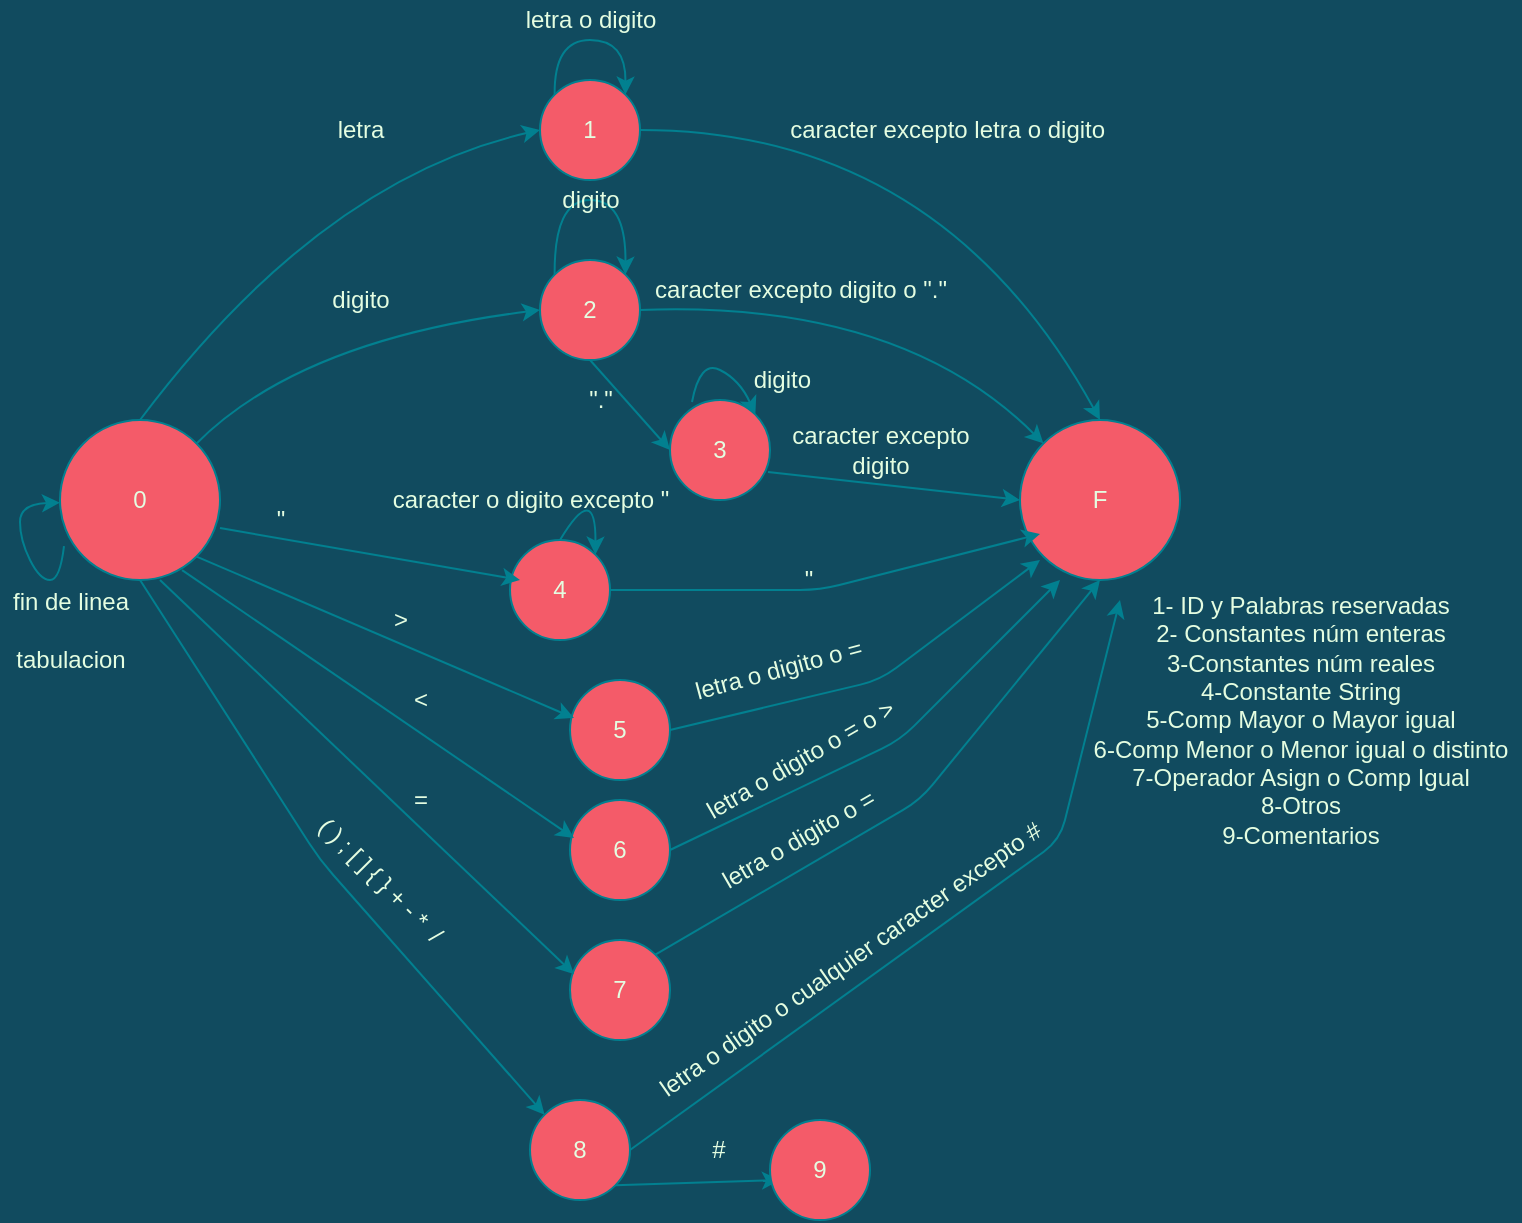 <mxfile version="15.0.5" type="device"><diagram id="QFU0UP-GyJwQOvjJOeYV" name="Página-1"><mxGraphModel dx="1422" dy="794" grid="1" gridSize="10" guides="1" tooltips="1" connect="1" arrows="1" fold="1" page="1" pageScale="1" pageWidth="827" pageHeight="1169" background="#114B5F" math="0" shadow="0"><root><mxCell id="0"/><mxCell id="1" parent="0"/><mxCell id="3" value="0" style="ellipse;whiteSpace=wrap;html=1;aspect=fixed;fillColor=#F45B69;strokeColor=#028090;fontColor=#E4FDE1;" parent="1" vertex="1"><mxGeometry x="30" y="640" width="80" height="80" as="geometry"/></mxCell><mxCell id="4" value="1" style="ellipse;whiteSpace=wrap;html=1;aspect=fixed;fillColor=#F45B69;strokeColor=#028090;fontColor=#E4FDE1;" parent="1" vertex="1"><mxGeometry x="270" y="470" width="50" height="50" as="geometry"/></mxCell><mxCell id="5" value="2" style="ellipse;whiteSpace=wrap;html=1;aspect=fixed;fillColor=#F45B69;strokeColor=#028090;fontColor=#E4FDE1;" parent="1" vertex="1"><mxGeometry x="270" y="560" width="50" height="50" as="geometry"/></mxCell><mxCell id="6" value="3" style="ellipse;whiteSpace=wrap;html=1;aspect=fixed;fillColor=#F45B69;strokeColor=#028090;fontColor=#E4FDE1;" parent="1" vertex="1"><mxGeometry x="335" y="630" width="50" height="50" as="geometry"/></mxCell><mxCell id="7" value="4" style="ellipse;whiteSpace=wrap;html=1;aspect=fixed;fillColor=#F45B69;strokeColor=#028090;fontColor=#E4FDE1;" parent="1" vertex="1"><mxGeometry x="255" y="700" width="50" height="50" as="geometry"/></mxCell><mxCell id="12" value="" style="endArrow=classic;html=1;exitX=0.5;exitY=1;exitDx=0;exitDy=0;entryX=0;entryY=0.5;entryDx=0;entryDy=0;strokeColor=#028090;labelBackgroundColor=#114B5F;fontColor=#E4FDE1;" parent="1" source="5" target="6" edge="1"><mxGeometry width="50" height="50" relative="1" as="geometry"><mxPoint x="108.284" y="661.716" as="sourcePoint"/><mxPoint x="280" y="595" as="targetPoint"/></mxGeometry></mxCell><mxCell id="15" value="" style="curved=1;endArrow=classic;html=1;exitX=0;exitY=0;exitDx=0;exitDy=0;entryX=1;entryY=0;entryDx=0;entryDy=0;strokeColor=#028090;labelBackgroundColor=#114B5F;fontColor=#E4FDE1;" parent="1" source="4" target="4" edge="1"><mxGeometry width="50" height="50" relative="1" as="geometry"><mxPoint x="390" y="730" as="sourcePoint"/><mxPoint x="440" y="680" as="targetPoint"/><Array as="points"><mxPoint x="277" y="450"/><mxPoint x="313" y="450"/></Array></mxGeometry></mxCell><mxCell id="24" value="" style="curved=1;endArrow=classic;html=1;exitX=0;exitY=0;exitDx=0;exitDy=0;entryX=1;entryY=0;entryDx=0;entryDy=0;strokeColor=#028090;labelBackgroundColor=#114B5F;fontColor=#E4FDE1;" parent="1" source="5" target="5" edge="1"><mxGeometry width="50" height="50" relative="1" as="geometry"><mxPoint x="270" y="560" as="sourcePoint"/><mxPoint x="305.355" y="560" as="targetPoint"/><Array as="points"><mxPoint x="277" y="530"/><mxPoint x="313" y="530"/></Array></mxGeometry></mxCell><mxCell id="25" value="letra o digito" style="text;html=1;align=center;verticalAlign=middle;resizable=0;points=[];autosize=1;strokeColor=none;fontColor=#E4FDE1;" parent="1" vertex="1"><mxGeometry x="255" y="430" width="80" height="20" as="geometry"/></mxCell><mxCell id="26" value="digito" style="text;html=1;align=center;verticalAlign=middle;resizable=0;points=[];autosize=1;strokeColor=none;fontColor=#E4FDE1;" parent="1" vertex="1"><mxGeometry x="275" y="520" width="40" height="20" as="geometry"/></mxCell><mxCell id="27" value="letra" style="text;html=1;align=center;verticalAlign=middle;resizable=0;points=[];autosize=1;strokeColor=none;fontColor=#E4FDE1;" parent="1" vertex="1"><mxGeometry x="160" y="485" width="40" height="20" as="geometry"/></mxCell><mxCell id="28" value="digito" style="text;html=1;align=center;verticalAlign=middle;resizable=0;points=[];autosize=1;strokeColor=none;fontColor=#E4FDE1;" parent="1" vertex="1"><mxGeometry x="160" y="570" width="40" height="20" as="geometry"/></mxCell><mxCell id="44" value="F" style="ellipse;whiteSpace=wrap;html=1;aspect=fixed;fillColor=#F45B69;strokeColor=#028090;fontColor=#E4FDE1;" parent="1" vertex="1"><mxGeometry x="510" y="640" width="80" height="80" as="geometry"/></mxCell><mxCell id="48" value="" style="curved=1;endArrow=classic;html=1;exitX=1;exitY=0.5;exitDx=0;exitDy=0;entryX=0.5;entryY=0;entryDx=0;entryDy=0;strokeColor=#028090;labelBackgroundColor=#114B5F;fontColor=#E4FDE1;" parent="1" source="4" target="44" edge="1"><mxGeometry width="50" height="50" relative="1" as="geometry"><mxPoint x="340" y="500" as="sourcePoint"/><mxPoint x="580" y="650" as="targetPoint"/><Array as="points"><mxPoint x="470" y="495"/></Array></mxGeometry></mxCell><mxCell id="49" value="caracter excepto letra o digito&amp;nbsp;&lt;br&gt;" style="text;html=1;align=center;verticalAlign=middle;resizable=0;points=[];autosize=1;strokeColor=none;fontColor=#E4FDE1;" parent="1" vertex="1"><mxGeometry x="385" y="485" width="180" height="20" as="geometry"/></mxCell><mxCell id="50" value="" style="curved=1;endArrow=classic;html=1;exitX=0.5;exitY=0;exitDx=0;exitDy=0;entryX=0;entryY=0.5;entryDx=0;entryDy=0;strokeColor=#028090;labelBackgroundColor=#114B5F;fontColor=#E4FDE1;" parent="1" source="3" target="4" edge="1"><mxGeometry width="50" height="50" relative="1" as="geometry"><mxPoint x="330" y="505" as="sourcePoint"/><mxPoint x="590" y="660" as="targetPoint"/><Array as="points"><mxPoint x="160" y="520"/></Array></mxGeometry></mxCell><mxCell id="51" value="" style="curved=1;endArrow=classic;html=1;exitX=1;exitY=0.5;exitDx=0;exitDy=0;entryX=0;entryY=0;entryDx=0;entryDy=0;strokeColor=#028090;labelBackgroundColor=#114B5F;fontColor=#E4FDE1;" parent="1" source="5" target="44" edge="1"><mxGeometry width="50" height="50" relative="1" as="geometry"><mxPoint x="330" y="505" as="sourcePoint"/><mxPoint x="560" y="650" as="targetPoint"/><Array as="points"><mxPoint x="450" y="580"/></Array></mxGeometry></mxCell><mxCell id="52" value="caracter excepto digito o &quot;.&quot;" style="text;html=1;align=center;verticalAlign=middle;resizable=0;points=[];autosize=1;strokeColor=none;fontColor=#E4FDE1;" parent="1" vertex="1"><mxGeometry x="320" y="565" width="160" height="20" as="geometry"/></mxCell><mxCell id="53" value="" style="curved=1;endArrow=classic;html=1;exitX=1;exitY=0;exitDx=0;exitDy=0;entryX=0;entryY=0.5;entryDx=0;entryDy=0;strokeColor=#028090;labelBackgroundColor=#114B5F;fontColor=#E4FDE1;" parent="1" source="3" target="5" edge="1"><mxGeometry width="50" height="50" relative="1" as="geometry"><mxPoint x="330" y="595" as="sourcePoint"/><mxPoint x="531.716" y="661.716" as="targetPoint"/><Array as="points"><mxPoint x="150" y="600"/></Array></mxGeometry></mxCell><mxCell id="58" value="&quot;.&quot;" style="text;html=1;align=center;verticalAlign=middle;resizable=0;points=[];autosize=1;strokeColor=none;fontColor=#E4FDE1;" parent="1" vertex="1"><mxGeometry x="285" y="620" width="30" height="20" as="geometry"/></mxCell><mxCell id="61" value="&amp;nbsp;digito" style="text;html=1;align=center;verticalAlign=middle;resizable=0;points=[];autosize=1;strokeColor=none;fontColor=#E4FDE1;" parent="1" vertex="1"><mxGeometry x="364" y="610" width="50" height="20" as="geometry"/></mxCell><mxCell id="63" value="" style="curved=1;endArrow=classic;html=1;exitX=0.5;exitY=0;exitDx=0;exitDy=0;entryX=1;entryY=0;entryDx=0;entryDy=0;strokeColor=#028090;labelBackgroundColor=#114B5F;fontColor=#E4FDE1;" parent="1" source="7" target="7" edge="1"><mxGeometry width="50" height="50" relative="1" as="geometry"><mxPoint x="405" y="620" as="sourcePoint"/><mxPoint x="455" y="570" as="targetPoint"/><Array as="points"><mxPoint x="298" y="670"/></Array></mxGeometry></mxCell><mxCell id="64" value="caracter o digito excepto &quot;" style="text;html=1;align=center;verticalAlign=middle;resizable=0;points=[];autosize=1;strokeColor=none;fontColor=#E4FDE1;" parent="1" vertex="1"><mxGeometry x="190" y="670" width="150" height="20" as="geometry"/></mxCell><mxCell id="65" value="( ) ; [ ] { } + - *&amp;nbsp; /" style="text;html=1;align=center;verticalAlign=middle;resizable=0;points=[];autosize=1;strokeColor=none;fontColor=#E4FDE1;rotation=45;" parent="1" vertex="1"><mxGeometry x="140" y="860" width="100" height="20" as="geometry"/></mxCell><mxCell id="66" value="fin de linea&lt;br&gt;&lt;br&gt;tabulacion" style="text;html=1;align=center;verticalAlign=middle;resizable=0;points=[];autosize=1;strokeColor=none;fontColor=#E4FDE1;" parent="1" vertex="1"><mxGeometry y="720" width="70" height="50" as="geometry"/></mxCell><mxCell id="TTyH1HmlyQCVDBMM2mBQ-66" value="" style="curved=1;endArrow=classic;html=1;exitX=0.22;exitY=0.02;exitDx=0;exitDy=0;entryX=1;entryY=0;entryDx=0;entryDy=0;strokeColor=#028090;labelBackgroundColor=#114B5F;fontColor=#E4FDE1;exitPerimeter=0;" parent="1" source="6" target="6" edge="1"><mxGeometry width="50" height="50" relative="1" as="geometry"><mxPoint x="287.322" y="577.322" as="sourcePoint"/><mxPoint x="322.678" y="577.322" as="targetPoint"/><Array as="points"><mxPoint x="350" y="610"/><mxPoint x="370" y="620"/></Array></mxGeometry></mxCell><mxCell id="TTyH1HmlyQCVDBMM2mBQ-69" value="" style="endArrow=classic;html=1;fontColor=#E4FDE1;strokeColor=#028090;fillColor=#F45B69;exitX=0.98;exitY=0.72;exitDx=0;exitDy=0;exitPerimeter=0;entryX=0;entryY=0.5;entryDx=0;entryDy=0;" parent="1" source="6" target="44" edge="1"><mxGeometry width="50" height="50" relative="1" as="geometry"><mxPoint x="390" y="720" as="sourcePoint"/><mxPoint x="440" y="670" as="targetPoint"/></mxGeometry></mxCell><mxCell id="TTyH1HmlyQCVDBMM2mBQ-71" value="&amp;nbsp;caracter excepto&amp;nbsp;&lt;br&gt;digito" style="text;html=1;align=center;verticalAlign=middle;resizable=0;points=[];autosize=1;strokeColor=none;fontColor=#E4FDE1;" parent="1" vertex="1"><mxGeometry x="385" y="640" width="110" height="30" as="geometry"/></mxCell><mxCell id="TTyH1HmlyQCVDBMM2mBQ-73" value="" style="endArrow=classic;html=1;fontColor=#E4FDE1;strokeColor=#028090;fillColor=#F45B69;exitX=1;exitY=0.675;exitDx=0;exitDy=0;exitPerimeter=0;" parent="1" source="3" edge="1"><mxGeometry width="50" height="50" relative="1" as="geometry"><mxPoint x="390" y="720" as="sourcePoint"/><mxPoint x="260" y="720" as="targetPoint"/></mxGeometry></mxCell><mxCell id="TTyH1HmlyQCVDBMM2mBQ-74" value="&quot;" style="text;html=1;align=center;verticalAlign=middle;resizable=0;points=[];autosize=1;strokeColor=none;fontColor=#E4FDE1;" parent="1" vertex="1"><mxGeometry x="130" y="680" width="20" height="20" as="geometry"/></mxCell><mxCell id="TTyH1HmlyQCVDBMM2mBQ-75" value="" style="endArrow=classic;html=1;fontColor=#E4FDE1;strokeColor=#028090;fillColor=#F45B69;exitX=1;exitY=0.5;exitDx=0;exitDy=0;" parent="1" source="7" edge="1"><mxGeometry width="50" height="50" relative="1" as="geometry"><mxPoint x="390" y="920" as="sourcePoint"/><mxPoint x="520" y="697" as="targetPoint"/><Array as="points"><mxPoint x="410" y="725"/></Array></mxGeometry></mxCell><mxCell id="TTyH1HmlyQCVDBMM2mBQ-76" value="&quot;" style="text;html=1;align=center;verticalAlign=middle;resizable=0;points=[];autosize=1;strokeColor=none;fontColor=#E4FDE1;" parent="1" vertex="1"><mxGeometry x="394" y="710" width="20" height="20" as="geometry"/></mxCell><mxCell id="TTyH1HmlyQCVDBMM2mBQ-77" value="8" style="ellipse;whiteSpace=wrap;html=1;aspect=fixed;fillColor=#F45B69;strokeColor=#028090;fontColor=#E4FDE1;" parent="1" vertex="1"><mxGeometry x="265" y="980" width="50" height="50" as="geometry"/></mxCell><mxCell id="TTyH1HmlyQCVDBMM2mBQ-78" value="1- ID y Palabras reservadas&lt;br&gt;2- Constantes núm enteras&lt;br&gt;3-Constantes núm reales&lt;br&gt;4-Constante String&lt;br&gt;5-Comp Mayor o Mayor igual&lt;br&gt;6-Comp Menor o Menor igual o distinto&lt;br&gt;7-Operador Asign o Comp Igual&lt;br&gt;8-Otros&lt;br&gt;9-Comentarios" style="text;html=1;align=center;verticalAlign=middle;resizable=0;points=[];autosize=1;strokeColor=none;fontColor=#E4FDE1;" parent="1" vertex="1"><mxGeometry x="540" y="725" width="220" height="130" as="geometry"/></mxCell><mxCell id="hIyj2-_jxFQF1N7yce7v-73" value="5" style="ellipse;whiteSpace=wrap;html=1;aspect=fixed;fillColor=#F45B69;strokeColor=#028090;fontColor=#E4FDE1;" vertex="1" parent="1"><mxGeometry x="285" y="770" width="50" height="50" as="geometry"/></mxCell><mxCell id="hIyj2-_jxFQF1N7yce7v-74" value="" style="endArrow=classic;html=1;fontColor=#E4FDE1;strokeColor=#028090;fillColor=#F45B69;exitX=1;exitY=1;exitDx=0;exitDy=0;entryX=0.04;entryY=0.38;entryDx=0;entryDy=0;entryPerimeter=0;" edge="1" parent="1" source="3" target="hIyj2-_jxFQF1N7yce7v-73"><mxGeometry width="50" height="50" relative="1" as="geometry"><mxPoint x="120" y="704" as="sourcePoint"/><mxPoint x="270" y="730" as="targetPoint"/></mxGeometry></mxCell><mxCell id="hIyj2-_jxFQF1N7yce7v-75" value="6" style="ellipse;whiteSpace=wrap;html=1;aspect=fixed;fillColor=#F45B69;strokeColor=#028090;fontColor=#E4FDE1;" vertex="1" parent="1"><mxGeometry x="285" y="830" width="50" height="50" as="geometry"/></mxCell><mxCell id="hIyj2-_jxFQF1N7yce7v-76" value="7" style="ellipse;whiteSpace=wrap;html=1;aspect=fixed;fillColor=#F45B69;strokeColor=#028090;fontColor=#E4FDE1;" vertex="1" parent="1"><mxGeometry x="285" y="900" width="50" height="50" as="geometry"/></mxCell><mxCell id="hIyj2-_jxFQF1N7yce7v-77" value="" style="endArrow=classic;html=1;fontColor=#E4FDE1;strokeColor=#028090;fillColor=#F45B69;exitX=0.763;exitY=0.938;exitDx=0;exitDy=0;entryX=0.04;entryY=0.38;entryDx=0;entryDy=0;entryPerimeter=0;exitPerimeter=0;" edge="1" parent="1" source="3" target="hIyj2-_jxFQF1N7yce7v-75"><mxGeometry width="50" height="50" relative="1" as="geometry"><mxPoint x="108.284" y="718.284" as="sourcePoint"/><mxPoint x="297" y="799" as="targetPoint"/></mxGeometry></mxCell><mxCell id="hIyj2-_jxFQF1N7yce7v-78" value="" style="endArrow=classic;html=1;fontColor=#E4FDE1;strokeColor=#028090;fillColor=#F45B69;exitX=0.625;exitY=1;exitDx=0;exitDy=0;entryX=0.04;entryY=0.34;entryDx=0;entryDy=0;entryPerimeter=0;exitPerimeter=0;" edge="1" parent="1" source="3" target="hIyj2-_jxFQF1N7yce7v-76"><mxGeometry width="50" height="50" relative="1" as="geometry"><mxPoint x="118.284" y="728.284" as="sourcePoint"/><mxPoint x="307" y="809" as="targetPoint"/></mxGeometry></mxCell><mxCell id="hIyj2-_jxFQF1N7yce7v-80" value="" style="endArrow=classic;html=1;fontColor=#E4FDE1;strokeColor=#028090;fillColor=#F45B69;exitX=1;exitY=0.5;exitDx=0;exitDy=0;" edge="1" parent="1" source="hIyj2-_jxFQF1N7yce7v-73"><mxGeometry width="50" height="50" relative="1" as="geometry"><mxPoint x="128.284" y="738.284" as="sourcePoint"/><mxPoint x="520" y="710" as="targetPoint"/><Array as="points"><mxPoint x="440" y="770"/></Array></mxGeometry></mxCell><mxCell id="hIyj2-_jxFQF1N7yce7v-81" value="" style="endArrow=classic;html=1;fontColor=#E4FDE1;strokeColor=#028090;fillColor=#F45B69;exitX=1;exitY=0.5;exitDx=0;exitDy=0;" edge="1" parent="1" source="hIyj2-_jxFQF1N7yce7v-75"><mxGeometry width="50" height="50" relative="1" as="geometry"><mxPoint x="345" y="805" as="sourcePoint"/><mxPoint x="530" y="720" as="targetPoint"/><Array as="points"><mxPoint x="450" y="800"/></Array></mxGeometry></mxCell><mxCell id="hIyj2-_jxFQF1N7yce7v-82" value="" style="endArrow=classic;html=1;fontColor=#E4FDE1;strokeColor=#028090;fillColor=#F45B69;entryX=0.5;entryY=1;entryDx=0;entryDy=0;exitX=1;exitY=0;exitDx=0;exitDy=0;" edge="1" parent="1" source="hIyj2-_jxFQF1N7yce7v-76" target="44"><mxGeometry width="50" height="50" relative="1" as="geometry"><mxPoint x="340" y="910" as="sourcePoint"/><mxPoint x="540" y="730" as="targetPoint"/><Array as="points"><mxPoint x="460" y="830"/></Array></mxGeometry></mxCell><mxCell id="hIyj2-_jxFQF1N7yce7v-83" value="&amp;gt;" style="text;html=1;align=center;verticalAlign=middle;resizable=0;points=[];autosize=1;strokeColor=none;fontColor=#E4FDE1;" vertex="1" parent="1"><mxGeometry x="190" y="730" width="20" height="20" as="geometry"/></mxCell><mxCell id="hIyj2-_jxFQF1N7yce7v-84" value="&amp;lt;" style="text;html=1;align=center;verticalAlign=middle;resizable=0;points=[];autosize=1;strokeColor=none;fontColor=#E4FDE1;" vertex="1" parent="1"><mxGeometry x="200" y="770" width="20" height="20" as="geometry"/></mxCell><mxCell id="hIyj2-_jxFQF1N7yce7v-85" value="=" style="text;html=1;align=center;verticalAlign=middle;resizable=0;points=[];autosize=1;strokeColor=none;fontColor=#E4FDE1;" vertex="1" parent="1"><mxGeometry x="200" y="820" width="20" height="20" as="geometry"/></mxCell><mxCell id="hIyj2-_jxFQF1N7yce7v-86" value="letra o digito o =" style="text;html=1;align=center;verticalAlign=middle;resizable=0;points=[];autosize=1;strokeColor=none;fontColor=#E4FDE1;rotation=-15;" vertex="1" parent="1"><mxGeometry x="339" y="755" width="100" height="20" as="geometry"/></mxCell><mxCell id="hIyj2-_jxFQF1N7yce7v-87" value="letra o digito o = o &amp;gt;" style="text;html=1;align=center;verticalAlign=middle;resizable=0;points=[];autosize=1;strokeColor=none;fontColor=#E4FDE1;rotation=-30;" vertex="1" parent="1"><mxGeometry x="340" y="800" width="120" height="20" as="geometry"/></mxCell><mxCell id="hIyj2-_jxFQF1N7yce7v-88" value="letra o digito o =&lt;br&gt;" style="text;html=1;align=center;verticalAlign=middle;resizable=0;points=[];autosize=1;strokeColor=none;fontColor=#E4FDE1;rotation=-30;" vertex="1" parent="1"><mxGeometry x="349" y="840" width="100" height="20" as="geometry"/></mxCell><mxCell id="hIyj2-_jxFQF1N7yce7v-89" value="" style="endArrow=classic;html=1;fontColor=#E4FDE1;strokeColor=#028090;fillColor=#F45B69;exitX=0.5;exitY=1;exitDx=0;exitDy=0;entryX=0;entryY=0;entryDx=0;entryDy=0;" edge="1" parent="1" source="3" target="TTyH1HmlyQCVDBMM2mBQ-77"><mxGeometry width="50" height="50" relative="1" as="geometry"><mxPoint x="90" y="730" as="sourcePoint"/><mxPoint x="297" y="927" as="targetPoint"/><Array as="points"><mxPoint x="160" y="860"/></Array></mxGeometry></mxCell><mxCell id="hIyj2-_jxFQF1N7yce7v-90" value="" style="curved=1;endArrow=classic;html=1;exitX=0.025;exitY=0.788;exitDx=0;exitDy=0;strokeColor=#028090;labelBackgroundColor=#114B5F;fontColor=#E4FDE1;exitPerimeter=0;" edge="1" parent="1" source="3" target="3"><mxGeometry width="50" height="50" relative="1" as="geometry"><mxPoint x="290" y="710" as="sourcePoint"/><mxPoint x="307.678" y="717.322" as="targetPoint"/><Array as="points"><mxPoint x="30" y="720"/><mxPoint x="20" y="720"/><mxPoint x="10" y="700"/><mxPoint x="10" y="682"/></Array></mxGeometry></mxCell><mxCell id="hIyj2-_jxFQF1N7yce7v-92" value="" style="endArrow=classic;html=1;fontColor=#E4FDE1;strokeColor=#028090;fillColor=#F45B69;entryX=0.5;entryY=1;entryDx=0;entryDy=0;exitX=1;exitY=0.5;exitDx=0;exitDy=0;" edge="1" parent="1" source="TTyH1HmlyQCVDBMM2mBQ-77"><mxGeometry width="50" height="50" relative="1" as="geometry"><mxPoint x="337.678" y="917.322" as="sourcePoint"/><mxPoint x="560" y="730" as="targetPoint"/><Array as="points"><mxPoint x="530" y="850"/></Array></mxGeometry></mxCell><mxCell id="hIyj2-_jxFQF1N7yce7v-94" value="letra o digito o cualquier caracter excepto #" style="text;html=1;align=center;verticalAlign=middle;resizable=0;points=[];autosize=1;strokeColor=none;fontColor=#E4FDE1;rotation=-35;" vertex="1" parent="1"><mxGeometry x="305" y="900" width="240" height="20" as="geometry"/></mxCell><mxCell id="hIyj2-_jxFQF1N7yce7v-95" value="" style="endArrow=classic;html=1;fontColor=#E4FDE1;strokeColor=#028090;fillColor=#F45B69;exitX=1;exitY=1;exitDx=0;exitDy=0;" edge="1" parent="1" source="TTyH1HmlyQCVDBMM2mBQ-77"><mxGeometry width="50" height="50" relative="1" as="geometry"><mxPoint x="394" y="676" as="sourcePoint"/><mxPoint x="390" y="1020" as="targetPoint"/></mxGeometry></mxCell><mxCell id="hIyj2-_jxFQF1N7yce7v-96" value="9" style="ellipse;whiteSpace=wrap;html=1;aspect=fixed;fillColor=#F45B69;strokeColor=#028090;fontColor=#E4FDE1;" vertex="1" parent="1"><mxGeometry x="385" y="990" width="50" height="50" as="geometry"/></mxCell><mxCell id="hIyj2-_jxFQF1N7yce7v-97" value="#" style="text;html=1;align=center;verticalAlign=middle;resizable=0;points=[];autosize=1;strokeColor=none;fontColor=#E4FDE1;" vertex="1" parent="1"><mxGeometry x="349" y="995" width="20" height="20" as="geometry"/></mxCell></root></mxGraphModel></diagram></mxfile>